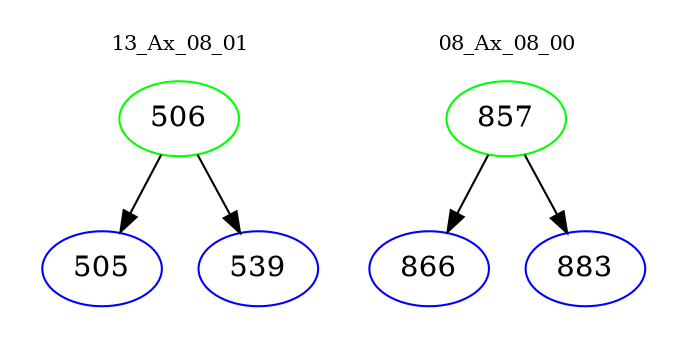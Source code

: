 digraph{
subgraph cluster_0 {
color = white
label = "13_Ax_08_01";
fontsize=10;
T0_506 [label="506", color="green"]
T0_506 -> T0_505 [color="black"]
T0_505 [label="505", color="blue"]
T0_506 -> T0_539 [color="black"]
T0_539 [label="539", color="blue"]
}
subgraph cluster_1 {
color = white
label = "08_Ax_08_00";
fontsize=10;
T1_857 [label="857", color="green"]
T1_857 -> T1_866 [color="black"]
T1_866 [label="866", color="blue"]
T1_857 -> T1_883 [color="black"]
T1_883 [label="883", color="blue"]
}
}
